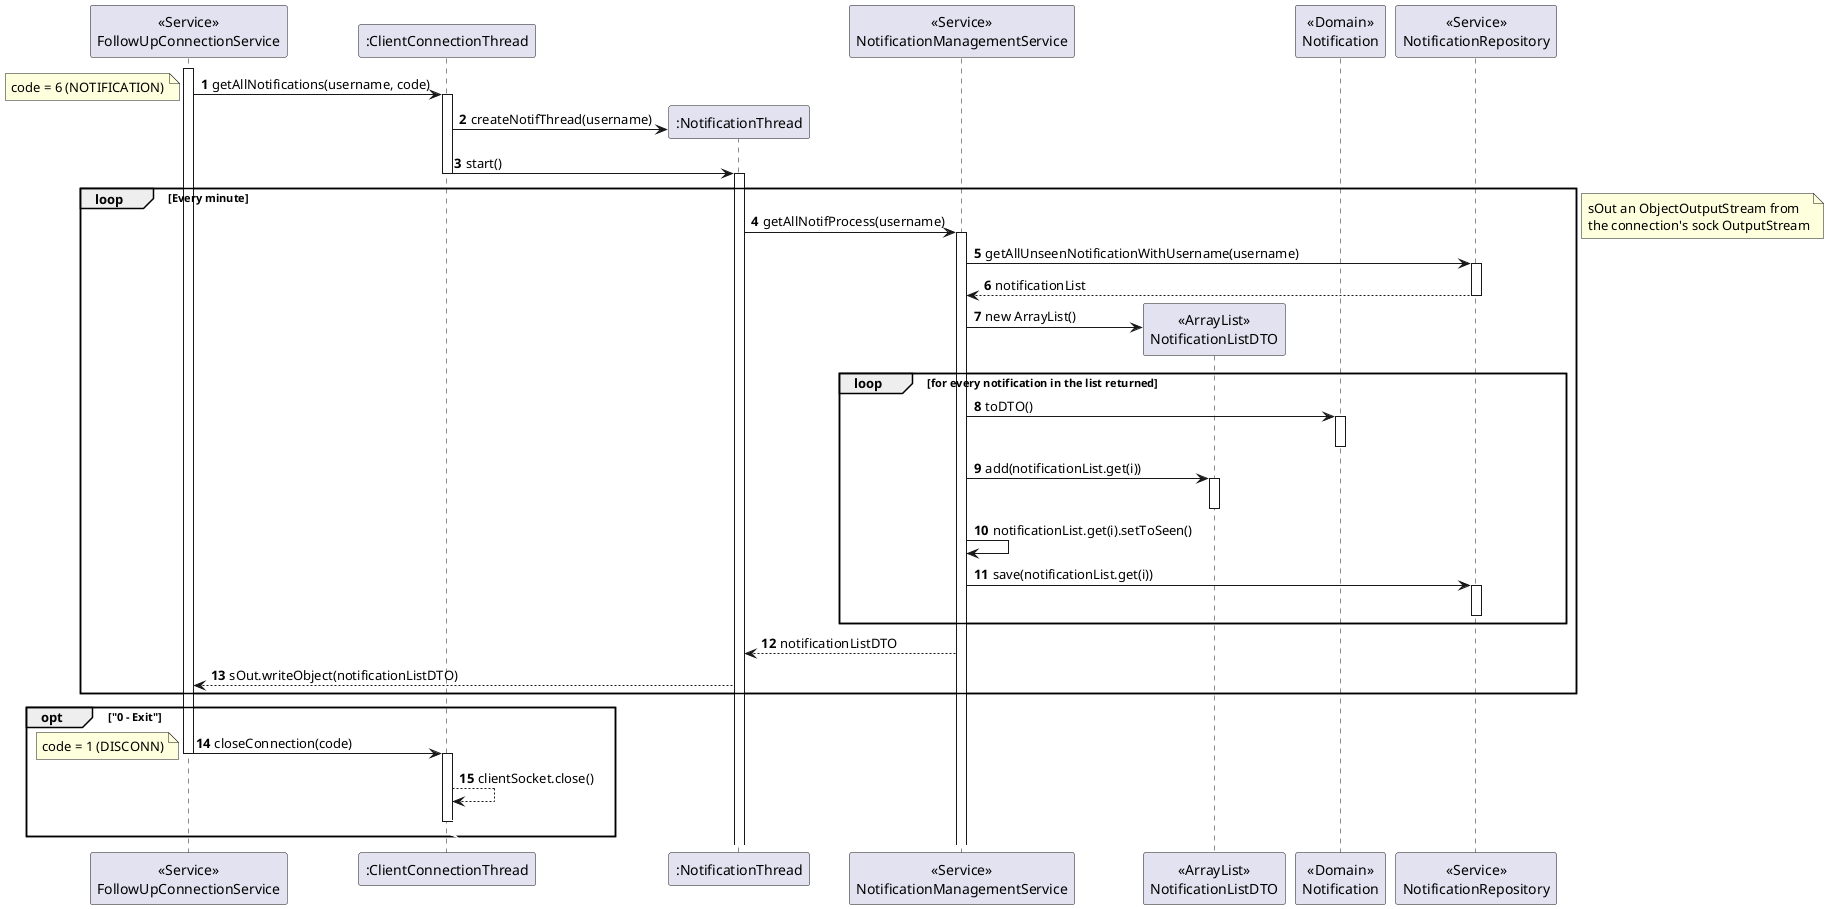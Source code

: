 @startuml
'https://plantuml.com/sequence-diagram

autonumber

participant "<<Service>>\nFollowUpConnectionService" as SER
participant ":ClientConnectionThread" as CLITHREAD
participant ":NotificationThread" as THREAD
participant "<<Service>>\nNotificationManagementService" as NS
participant "<<ArrayList>>\nNotificationListDTO" as LIST
participant "<<Domain>>\nNotification" as N
participant "<<Service>>\nNotificationRepository" as NREPO

activate SER

            SER -> CLITHREAD : getAllNotifications(username, code)

            note left
            code = 6 (NOTIFICATION)
            end note

            activate CLITHREAD

                CLITHREAD -> THREAD** : createNotifThread(username)

                CLITHREAD -> THREAD : start()

            deactivate CLITHREAD

            activate THREAD

                loop Every minute

                THREAD -> NS : getAllNotifProcess(username)

                activate NS

                    NS -> NREPO : getAllUnseenNotificationWithUsername(username)

                    activate NREPO

                        NREPO --> NS : notificationList

                    deactivate NREPO

                            NS -> LIST**: new ArrayList()

                            loop for every notification in the list returned

                                NS -> N : toDTO()

                                activate N

                                deactivate N

                                NS -> LIST : add(notificationList.get(i))

                                activate LIST

                                deactivate LIST

                                NS -> NS : notificationList.get(i).setToSeen()

                                NS -> NREPO : save(notificationList.get(i))

                                activate NREPO

                                deactivate NREPO

                            end

                        NS --> THREAD : notificationListDTO

                        THREAD --> SER : sOut.writeObject(notificationListDTO)

                        end

                        note right
                        sOut an ObjectOutputStream from
                        the connection's sock OutputStream
                        end note



                       opt "0 - Exit"

                       SER -> CLITHREAD : closeConnection(code)
                       deactivate SER
                       activate CLITHREAD
                       note left
                       code = 1 (DISCONN)
                       end note

                       CLITHREAD --> CLITHREAD : clientSocket.close()

                       autonumber stop
                       CLITHREAD -[#white]> CLITHREAD
                       deactivate CLITHREAD


                       autonumber resume

                       end opt


@enduml